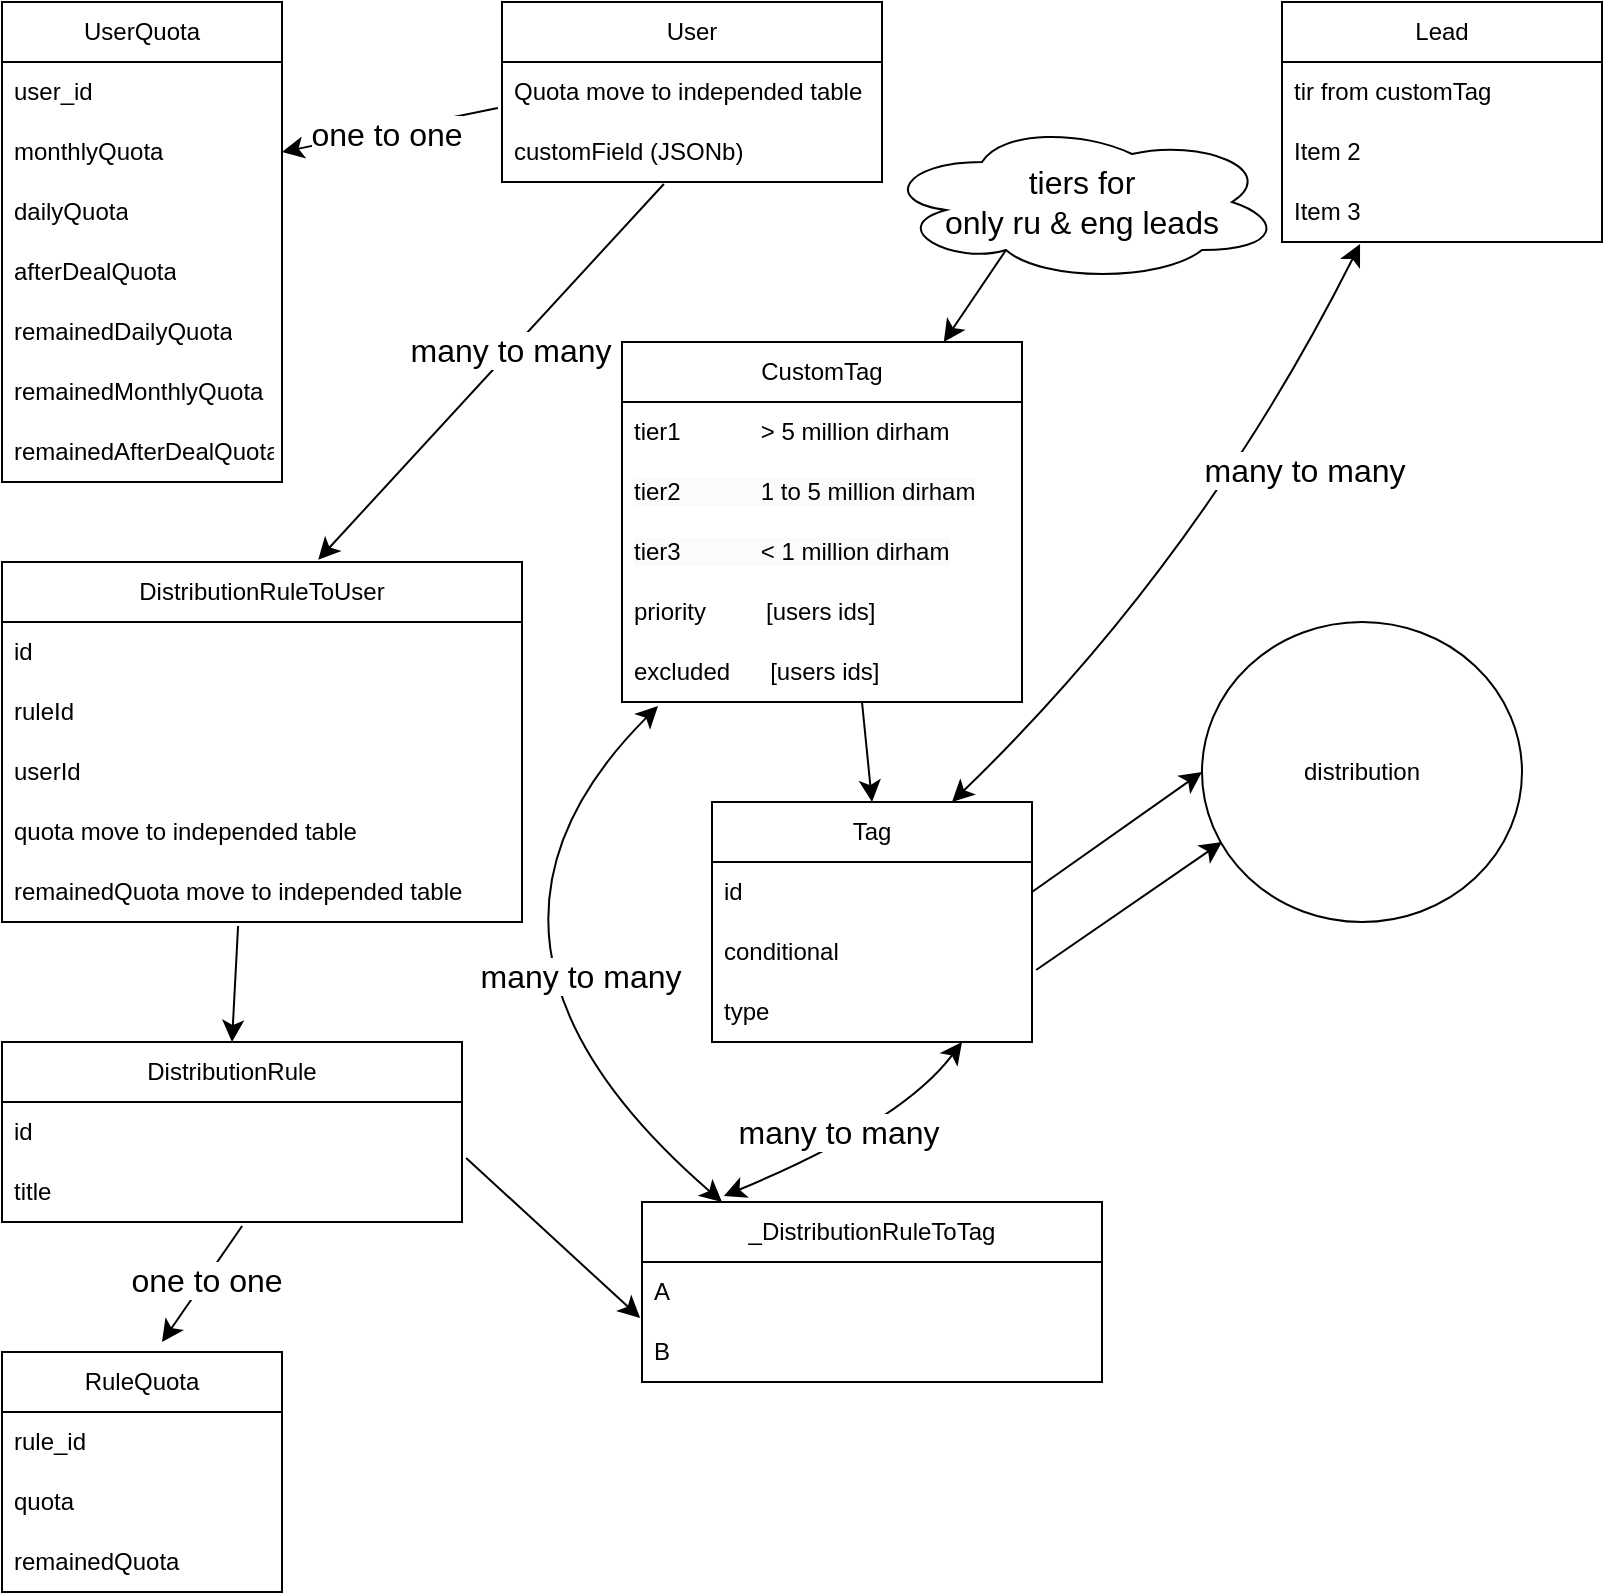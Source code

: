 <mxfile version="21.6.1" type="github">
  <diagram name="Page-1" id="r1IJaSdpOEhJ_x_si5jW">
    <mxGraphModel dx="1136" dy="907" grid="1" gridSize="10" guides="1" tooltips="1" connect="1" arrows="1" fold="1" page="1" pageScale="1" pageWidth="850" pageHeight="1100" background="none" math="0" shadow="0">
      <root>
        <mxCell id="0" />
        <mxCell id="1" parent="0" />
        <mxCell id="ePFbOZmfgQJo5CcjhGij-3" value="Lead" style="swimlane;fontStyle=0;childLayout=stackLayout;horizontal=1;startSize=30;horizontalStack=0;resizeParent=1;resizeParentMax=0;resizeLast=0;collapsible=1;marginBottom=0;whiteSpace=wrap;html=1;" parent="1" vertex="1">
          <mxGeometry x="680" y="40" width="160" height="120" as="geometry" />
        </mxCell>
        <mxCell id="ePFbOZmfgQJo5CcjhGij-4" value="tir from customTag" style="text;strokeColor=none;fillColor=none;align=left;verticalAlign=middle;spacingLeft=4;spacingRight=4;overflow=hidden;points=[[0,0.5],[1,0.5]];portConstraint=eastwest;rotatable=0;whiteSpace=wrap;html=1;" parent="ePFbOZmfgQJo5CcjhGij-3" vertex="1">
          <mxGeometry y="30" width="160" height="30" as="geometry" />
        </mxCell>
        <mxCell id="ePFbOZmfgQJo5CcjhGij-5" value="Item 2" style="text;strokeColor=none;fillColor=none;align=left;verticalAlign=middle;spacingLeft=4;spacingRight=4;overflow=hidden;points=[[0,0.5],[1,0.5]];portConstraint=eastwest;rotatable=0;whiteSpace=wrap;html=1;" parent="ePFbOZmfgQJo5CcjhGij-3" vertex="1">
          <mxGeometry y="60" width="160" height="30" as="geometry" />
        </mxCell>
        <mxCell id="ePFbOZmfgQJo5CcjhGij-6" value="Item 3" style="text;strokeColor=none;fillColor=none;align=left;verticalAlign=middle;spacingLeft=4;spacingRight=4;overflow=hidden;points=[[0,0.5],[1,0.5]];portConstraint=eastwest;rotatable=0;whiteSpace=wrap;html=1;" parent="ePFbOZmfgQJo5CcjhGij-3" vertex="1">
          <mxGeometry y="90" width="160" height="30" as="geometry" />
        </mxCell>
        <mxCell id="ePFbOZmfgQJo5CcjhGij-7" value="User" style="swimlane;fontStyle=0;childLayout=stackLayout;horizontal=1;startSize=30;horizontalStack=0;resizeParent=1;resizeParentMax=0;resizeLast=0;collapsible=1;marginBottom=0;whiteSpace=wrap;html=1;" parent="1" vertex="1">
          <mxGeometry x="290" y="40" width="190" height="90" as="geometry" />
        </mxCell>
        <mxCell id="ePFbOZmfgQJo5CcjhGij-8" value="Quota move to independed table" style="text;strokeColor=none;fillColor=none;align=left;verticalAlign=middle;spacingLeft=4;spacingRight=4;overflow=hidden;points=[[0,0.5],[1,0.5]];portConstraint=eastwest;rotatable=0;whiteSpace=wrap;html=1;" parent="ePFbOZmfgQJo5CcjhGij-7" vertex="1">
          <mxGeometry y="30" width="190" height="30" as="geometry" />
        </mxCell>
        <mxCell id="ePFbOZmfgQJo5CcjhGij-9" value="customField (JSONb)" style="text;strokeColor=none;fillColor=none;align=left;verticalAlign=middle;spacingLeft=4;spacingRight=4;overflow=hidden;points=[[0,0.5],[1,0.5]];portConstraint=eastwest;rotatable=0;whiteSpace=wrap;html=1;" parent="ePFbOZmfgQJo5CcjhGij-7" vertex="1">
          <mxGeometry y="60" width="190" height="30" as="geometry" />
        </mxCell>
        <mxCell id="ePFbOZmfgQJo5CcjhGij-11" value="Tag" style="swimlane;fontStyle=0;childLayout=stackLayout;horizontal=1;startSize=30;horizontalStack=0;resizeParent=1;resizeParentMax=0;resizeLast=0;collapsible=1;marginBottom=0;whiteSpace=wrap;html=1;" parent="1" vertex="1">
          <mxGeometry x="395" y="440" width="160" height="120" as="geometry" />
        </mxCell>
        <mxCell id="ePFbOZmfgQJo5CcjhGij-12" value="id" style="text;strokeColor=none;fillColor=none;align=left;verticalAlign=middle;spacingLeft=4;spacingRight=4;overflow=hidden;points=[[0,0.5],[1,0.5]];portConstraint=eastwest;rotatable=0;whiteSpace=wrap;html=1;" parent="ePFbOZmfgQJo5CcjhGij-11" vertex="1">
          <mxGeometry y="30" width="160" height="30" as="geometry" />
        </mxCell>
        <mxCell id="ePFbOZmfgQJo5CcjhGij-13" value="conditional" style="text;strokeColor=none;fillColor=none;align=left;verticalAlign=middle;spacingLeft=4;spacingRight=4;overflow=hidden;points=[[0,0.5],[1,0.5]];portConstraint=eastwest;rotatable=0;whiteSpace=wrap;html=1;" parent="ePFbOZmfgQJo5CcjhGij-11" vertex="1">
          <mxGeometry y="60" width="160" height="30" as="geometry" />
        </mxCell>
        <mxCell id="6wb7sdiC9n3thQJSl-rZ-40" value="type" style="text;strokeColor=none;fillColor=none;align=left;verticalAlign=middle;spacingLeft=4;spacingRight=4;overflow=hidden;points=[[0,0.5],[1,0.5]];portConstraint=eastwest;rotatable=0;whiteSpace=wrap;html=1;" parent="ePFbOZmfgQJo5CcjhGij-11" vertex="1">
          <mxGeometry y="90" width="160" height="30" as="geometry" />
        </mxCell>
        <mxCell id="ePFbOZmfgQJo5CcjhGij-15" value="UserQuota" style="swimlane;fontStyle=0;childLayout=stackLayout;horizontal=1;startSize=30;horizontalStack=0;resizeParent=1;resizeParentMax=0;resizeLast=0;collapsible=1;marginBottom=0;whiteSpace=wrap;html=1;" parent="1" vertex="1">
          <mxGeometry x="40" y="40" width="140" height="240" as="geometry">
            <mxRectangle x="600" y="280" width="70" height="30" as="alternateBounds" />
          </mxGeometry>
        </mxCell>
        <mxCell id="ePFbOZmfgQJo5CcjhGij-16" value="user_id" style="text;strokeColor=none;fillColor=none;align=left;verticalAlign=middle;spacingLeft=4;spacingRight=4;overflow=hidden;points=[[0,0.5],[1,0.5]];portConstraint=eastwest;rotatable=0;whiteSpace=wrap;html=1;" parent="ePFbOZmfgQJo5CcjhGij-15" vertex="1">
          <mxGeometry y="30" width="140" height="30" as="geometry" />
        </mxCell>
        <mxCell id="6wb7sdiC9n3thQJSl-rZ-12" value="monthlyQuota" style="text;strokeColor=none;fillColor=none;align=left;verticalAlign=middle;spacingLeft=4;spacingRight=4;overflow=hidden;points=[[0,0.5],[1,0.5]];portConstraint=eastwest;rotatable=0;whiteSpace=wrap;html=1;" parent="ePFbOZmfgQJo5CcjhGij-15" vertex="1">
          <mxGeometry y="60" width="140" height="30" as="geometry" />
        </mxCell>
        <mxCell id="6wb7sdiC9n3thQJSl-rZ-6" value="dailyQuota" style="text;strokeColor=none;fillColor=none;align=left;verticalAlign=middle;spacingLeft=4;spacingRight=4;overflow=hidden;points=[[0,0.5],[1,0.5]];portConstraint=eastwest;rotatable=0;whiteSpace=wrap;html=1;" parent="ePFbOZmfgQJo5CcjhGij-15" vertex="1">
          <mxGeometry y="90" width="140" height="30" as="geometry" />
        </mxCell>
        <mxCell id="6wb7sdiC9n3thQJSl-rZ-13" value="afterDealQuota" style="text;strokeColor=none;fillColor=none;align=left;verticalAlign=middle;spacingLeft=4;spacingRight=4;overflow=hidden;points=[[0,0.5],[1,0.5]];portConstraint=eastwest;rotatable=0;whiteSpace=wrap;html=1;" parent="ePFbOZmfgQJo5CcjhGij-15" vertex="1">
          <mxGeometry y="120" width="140" height="30" as="geometry" />
        </mxCell>
        <mxCell id="6wb7sdiC9n3thQJSl-rZ-11" value="remainedDailyQuota" style="text;strokeColor=none;fillColor=none;align=left;verticalAlign=middle;spacingLeft=4;spacingRight=4;overflow=hidden;points=[[0,0.5],[1,0.5]];portConstraint=eastwest;rotatable=0;whiteSpace=wrap;html=1;" parent="ePFbOZmfgQJo5CcjhGij-15" vertex="1">
          <mxGeometry y="150" width="140" height="30" as="geometry" />
        </mxCell>
        <mxCell id="6wb7sdiC9n3thQJSl-rZ-10" value="remainedMonthlyQuota" style="text;strokeColor=none;fillColor=none;align=left;verticalAlign=middle;spacingLeft=4;spacingRight=4;overflow=hidden;points=[[0,0.5],[1,0.5]];portConstraint=eastwest;rotatable=0;whiteSpace=wrap;html=1;" parent="ePFbOZmfgQJo5CcjhGij-15" vertex="1">
          <mxGeometry y="180" width="140" height="30" as="geometry" />
        </mxCell>
        <mxCell id="6wb7sdiC9n3thQJSl-rZ-9" value="remainedAfterDealQuota" style="text;strokeColor=none;fillColor=none;align=left;verticalAlign=middle;spacingLeft=4;spacingRight=4;overflow=hidden;points=[[0,0.5],[1,0.5]];portConstraint=eastwest;rotatable=0;whiteSpace=wrap;html=1;" parent="ePFbOZmfgQJo5CcjhGij-15" vertex="1">
          <mxGeometry y="210" width="140" height="30" as="geometry" />
        </mxCell>
        <mxCell id="6wb7sdiC9n3thQJSl-rZ-1" value="CustomTag" style="swimlane;fontStyle=0;childLayout=stackLayout;horizontal=1;startSize=30;horizontalStack=0;resizeParent=1;resizeParentMax=0;resizeLast=0;collapsible=1;marginBottom=0;whiteSpace=wrap;html=1;" parent="1" vertex="1">
          <mxGeometry x="350" y="210" width="200" height="180" as="geometry" />
        </mxCell>
        <mxCell id="6wb7sdiC9n3thQJSl-rZ-2" value="tier1&amp;nbsp; &amp;nbsp; &amp;nbsp; &amp;nbsp; &amp;nbsp; &amp;nbsp; &amp;gt; 5 million dirham" style="text;strokeColor=none;fillColor=none;align=left;verticalAlign=middle;spacingLeft=4;spacingRight=4;overflow=hidden;points=[[0,0.5],[1,0.5]];portConstraint=eastwest;rotatable=0;whiteSpace=wrap;html=1;" parent="6wb7sdiC9n3thQJSl-rZ-1" vertex="1">
          <mxGeometry y="30" width="200" height="30" as="geometry" />
        </mxCell>
        <mxCell id="6wb7sdiC9n3thQJSl-rZ-3" value="&lt;meta charset=&quot;utf-8&quot;&gt;&lt;span style=&quot;color: rgb(0, 0, 0); font-family: Helvetica; font-size: 12px; font-style: normal; font-variant-ligatures: normal; font-variant-caps: normal; font-weight: 400; letter-spacing: normal; orphans: 2; text-align: left; text-indent: 0px; text-transform: none; widows: 2; word-spacing: 0px; -webkit-text-stroke-width: 0px; background-color: rgb(251, 251, 251); text-decoration-thickness: initial; text-decoration-style: initial; text-decoration-color: initial; float: none; display: inline !important;&quot;&gt;tier2&amp;nbsp; &amp;nbsp; &amp;nbsp; &amp;nbsp; &amp;nbsp; &amp;nbsp; 1 to 5 million dirham&lt;/span&gt;" style="text;strokeColor=none;fillColor=none;align=left;verticalAlign=middle;spacingLeft=4;spacingRight=4;overflow=hidden;points=[[0,0.5],[1,0.5]];portConstraint=eastwest;rotatable=0;whiteSpace=wrap;html=1;" parent="6wb7sdiC9n3thQJSl-rZ-1" vertex="1">
          <mxGeometry y="60" width="200" height="30" as="geometry" />
        </mxCell>
        <mxCell id="HsuRhPlu6pmi07sldIgB-24" value="&lt;span style=&quot;color: rgb(0, 0, 0); font-family: Helvetica; font-size: 12px; font-style: normal; font-variant-ligatures: normal; font-variant-caps: normal; font-weight: 400; letter-spacing: normal; orphans: 2; text-align: left; text-indent: 0px; text-transform: none; widows: 2; word-spacing: 0px; -webkit-text-stroke-width: 0px; background-color: rgb(251, 251, 251); text-decoration-thickness: initial; text-decoration-style: initial; text-decoration-color: initial; float: none; display: inline !important;&quot;&gt;tier3&amp;nbsp; &amp;nbsp; &amp;nbsp; &amp;nbsp; &amp;nbsp; &amp;nbsp; &amp;lt; 1 million dirham&lt;/span&gt;" style="text;strokeColor=none;fillColor=none;align=left;verticalAlign=middle;spacingLeft=4;spacingRight=4;overflow=hidden;points=[[0,0.5],[1,0.5]];portConstraint=eastwest;rotatable=0;whiteSpace=wrap;html=1;" parent="6wb7sdiC9n3thQJSl-rZ-1" vertex="1">
          <mxGeometry y="90" width="200" height="30" as="geometry" />
        </mxCell>
        <mxCell id="R5qPeJFzMS4Uhr9veEr0-1" value="priority&amp;nbsp; &amp;nbsp; &amp;nbsp; &amp;nbsp; &amp;nbsp;[users ids]" style="text;strokeColor=none;fillColor=none;align=left;verticalAlign=middle;spacingLeft=4;spacingRight=4;overflow=hidden;points=[[0,0.5],[1,0.5]];portConstraint=eastwest;rotatable=0;whiteSpace=wrap;html=1;" vertex="1" parent="6wb7sdiC9n3thQJSl-rZ-1">
          <mxGeometry y="120" width="200" height="30" as="geometry" />
        </mxCell>
        <mxCell id="R5qPeJFzMS4Uhr9veEr0-2" value="excluded&lt;span style=&quot;&quot;&gt;&lt;span style=&quot;white-space: pre;&quot;&gt;&amp;nbsp;&amp;nbsp;&amp;nbsp;&amp;nbsp;&lt;/span&gt;&lt;/span&gt;&lt;span style=&quot;&quot;&gt;&lt;span style=&quot;white-space: pre;&quot;&gt;&amp;nbsp;&amp;nbsp;&lt;/span&gt;&lt;/span&gt;[users ids]&lt;br&gt;" style="text;strokeColor=none;fillColor=none;align=left;verticalAlign=middle;spacingLeft=4;spacingRight=4;overflow=hidden;points=[[0,0.5],[1,0.5]];portConstraint=eastwest;rotatable=0;whiteSpace=wrap;html=1;" vertex="1" parent="6wb7sdiC9n3thQJSl-rZ-1">
          <mxGeometry y="150" width="200" height="30" as="geometry" />
        </mxCell>
        <mxCell id="6wb7sdiC9n3thQJSl-rZ-20" value="distribution" style="ellipse;whiteSpace=wrap;html=1;" parent="1" vertex="1">
          <mxGeometry x="640" y="350" width="160" height="150" as="geometry" />
        </mxCell>
        <mxCell id="6wb7sdiC9n3thQJSl-rZ-27" value="DistributionRule" style="swimlane;fontStyle=0;childLayout=stackLayout;horizontal=1;startSize=30;horizontalStack=0;resizeParent=1;resizeParentMax=0;resizeLast=0;collapsible=1;marginBottom=0;whiteSpace=wrap;html=1;" parent="1" vertex="1">
          <mxGeometry x="40" y="560" width="230" height="90" as="geometry" />
        </mxCell>
        <mxCell id="6wb7sdiC9n3thQJSl-rZ-28" value="id" style="text;strokeColor=none;fillColor=none;align=left;verticalAlign=middle;spacingLeft=4;spacingRight=4;overflow=hidden;points=[[0,0.5],[1,0.5]];portConstraint=eastwest;rotatable=0;whiteSpace=wrap;html=1;" parent="6wb7sdiC9n3thQJSl-rZ-27" vertex="1">
          <mxGeometry y="30" width="230" height="30" as="geometry" />
        </mxCell>
        <mxCell id="6wb7sdiC9n3thQJSl-rZ-29" value="title" style="text;strokeColor=none;fillColor=none;align=left;verticalAlign=middle;spacingLeft=4;spacingRight=4;overflow=hidden;points=[[0,0.5],[1,0.5]];portConstraint=eastwest;rotatable=0;whiteSpace=wrap;html=1;" parent="6wb7sdiC9n3thQJSl-rZ-27" vertex="1">
          <mxGeometry y="60" width="230" height="30" as="geometry" />
        </mxCell>
        <mxCell id="6wb7sdiC9n3thQJSl-rZ-30" value="DistributionRuleToUser" style="swimlane;fontStyle=0;childLayout=stackLayout;horizontal=1;startSize=30;horizontalStack=0;resizeParent=1;resizeParentMax=0;resizeLast=0;collapsible=1;marginBottom=0;whiteSpace=wrap;html=1;" parent="1" vertex="1">
          <mxGeometry x="40" y="320" width="260" height="180" as="geometry" />
        </mxCell>
        <mxCell id="6wb7sdiC9n3thQJSl-rZ-31" value="id" style="text;strokeColor=none;fillColor=none;align=left;verticalAlign=middle;spacingLeft=4;spacingRight=4;overflow=hidden;points=[[0,0.5],[1,0.5]];portConstraint=eastwest;rotatable=0;whiteSpace=wrap;html=1;" parent="6wb7sdiC9n3thQJSl-rZ-30" vertex="1">
          <mxGeometry y="30" width="260" height="30" as="geometry" />
        </mxCell>
        <mxCell id="6wb7sdiC9n3thQJSl-rZ-32" value="ruleId" style="text;strokeColor=none;fillColor=none;align=left;verticalAlign=middle;spacingLeft=4;spacingRight=4;overflow=hidden;points=[[0,0.5],[1,0.5]];portConstraint=eastwest;rotatable=0;whiteSpace=wrap;html=1;" parent="6wb7sdiC9n3thQJSl-rZ-30" vertex="1">
          <mxGeometry y="60" width="260" height="30" as="geometry" />
        </mxCell>
        <mxCell id="6wb7sdiC9n3thQJSl-rZ-35" value="userId" style="text;strokeColor=none;fillColor=none;align=left;verticalAlign=middle;spacingLeft=4;spacingRight=4;overflow=hidden;points=[[0,0.5],[1,0.5]];portConstraint=eastwest;rotatable=0;whiteSpace=wrap;html=1;" parent="6wb7sdiC9n3thQJSl-rZ-30" vertex="1">
          <mxGeometry y="90" width="260" height="30" as="geometry" />
        </mxCell>
        <mxCell id="6wb7sdiC9n3thQJSl-rZ-34" value="quota move to independed table" style="text;strokeColor=none;fillColor=none;align=left;verticalAlign=middle;spacingLeft=4;spacingRight=4;overflow=hidden;points=[[0,0.5],[1,0.5]];portConstraint=eastwest;rotatable=0;whiteSpace=wrap;html=1;" parent="6wb7sdiC9n3thQJSl-rZ-30" vertex="1">
          <mxGeometry y="120" width="260" height="30" as="geometry" />
        </mxCell>
        <mxCell id="6wb7sdiC9n3thQJSl-rZ-33" value="remainedQuota move to independed table" style="text;strokeColor=none;fillColor=none;align=left;verticalAlign=middle;spacingLeft=4;spacingRight=4;overflow=hidden;points=[[0,0.5],[1,0.5]];portConstraint=eastwest;rotatable=0;whiteSpace=wrap;html=1;" parent="6wb7sdiC9n3thQJSl-rZ-30" vertex="1">
          <mxGeometry y="150" width="260" height="30" as="geometry" />
        </mxCell>
        <mxCell id="6wb7sdiC9n3thQJSl-rZ-37" value="_DistributionRuleToTag" style="swimlane;fontStyle=0;childLayout=stackLayout;horizontal=1;startSize=30;horizontalStack=0;resizeParent=1;resizeParentMax=0;resizeLast=0;collapsible=1;marginBottom=0;whiteSpace=wrap;html=1;" parent="1" vertex="1">
          <mxGeometry x="360" y="640" width="230" height="90" as="geometry" />
        </mxCell>
        <mxCell id="6wb7sdiC9n3thQJSl-rZ-38" value="A" style="text;strokeColor=none;fillColor=none;align=left;verticalAlign=middle;spacingLeft=4;spacingRight=4;overflow=hidden;points=[[0,0.5],[1,0.5]];portConstraint=eastwest;rotatable=0;whiteSpace=wrap;html=1;" parent="6wb7sdiC9n3thQJSl-rZ-37" vertex="1">
          <mxGeometry y="30" width="230" height="30" as="geometry" />
        </mxCell>
        <mxCell id="6wb7sdiC9n3thQJSl-rZ-39" value="B" style="text;strokeColor=none;fillColor=none;align=left;verticalAlign=middle;spacingLeft=4;spacingRight=4;overflow=hidden;points=[[0,0.5],[1,0.5]];portConstraint=eastwest;rotatable=0;whiteSpace=wrap;html=1;" parent="6wb7sdiC9n3thQJSl-rZ-37" vertex="1">
          <mxGeometry y="60" width="230" height="30" as="geometry" />
        </mxCell>
        <mxCell id="6wb7sdiC9n3thQJSl-rZ-41" value="RuleQuota" style="swimlane;fontStyle=0;childLayout=stackLayout;horizontal=1;startSize=30;horizontalStack=0;resizeParent=1;resizeParentMax=0;resizeLast=0;collapsible=1;marginBottom=0;whiteSpace=wrap;html=1;" parent="1" vertex="1">
          <mxGeometry x="40" y="715" width="140" height="120" as="geometry">
            <mxRectangle x="600" y="280" width="70" height="30" as="alternateBounds" />
          </mxGeometry>
        </mxCell>
        <mxCell id="6wb7sdiC9n3thQJSl-rZ-42" value="rule_id" style="text;strokeColor=none;fillColor=none;align=left;verticalAlign=middle;spacingLeft=4;spacingRight=4;overflow=hidden;points=[[0,0.5],[1,0.5]];portConstraint=eastwest;rotatable=0;whiteSpace=wrap;html=1;" parent="6wb7sdiC9n3thQJSl-rZ-41" vertex="1">
          <mxGeometry y="30" width="140" height="30" as="geometry" />
        </mxCell>
        <mxCell id="6wb7sdiC9n3thQJSl-rZ-43" value="quota" style="text;strokeColor=none;fillColor=none;align=left;verticalAlign=middle;spacingLeft=4;spacingRight=4;overflow=hidden;points=[[0,0.5],[1,0.5]];portConstraint=eastwest;rotatable=0;whiteSpace=wrap;html=1;" parent="6wb7sdiC9n3thQJSl-rZ-41" vertex="1">
          <mxGeometry y="60" width="140" height="30" as="geometry" />
        </mxCell>
        <mxCell id="6wb7sdiC9n3thQJSl-rZ-46" value="remainedQuota" style="text;strokeColor=none;fillColor=none;align=left;verticalAlign=middle;spacingLeft=4;spacingRight=4;overflow=hidden;points=[[0,0.5],[1,0.5]];portConstraint=eastwest;rotatable=0;whiteSpace=wrap;html=1;" parent="6wb7sdiC9n3thQJSl-rZ-41" vertex="1">
          <mxGeometry y="90" width="140" height="30" as="geometry" />
        </mxCell>
        <mxCell id="HsuRhPlu6pmi07sldIgB-2" value="" style="endArrow=classic;startArrow=classic;html=1;rounded=0;fontSize=12;startSize=8;endSize=8;curved=1;exitX=0.75;exitY=0;exitDx=0;exitDy=0;entryX=0.244;entryY=1.033;entryDx=0;entryDy=0;entryPerimeter=0;" parent="1" source="ePFbOZmfgQJo5CcjhGij-11" target="ePFbOZmfgQJo5CcjhGij-6" edge="1">
          <mxGeometry width="50" height="50" relative="1" as="geometry">
            <mxPoint x="470" y="210" as="sourcePoint" />
            <mxPoint x="520" y="160" as="targetPoint" />
            <Array as="points">
              <mxPoint x="639" y="320" />
            </Array>
          </mxGeometry>
        </mxCell>
        <mxCell id="HsuRhPlu6pmi07sldIgB-3" value="many to many" style="edgeLabel;html=1;align=center;verticalAlign=middle;resizable=0;points=[];fontSize=16;" parent="HsuRhPlu6pmi07sldIgB-2" vertex="1" connectable="0">
          <mxGeometry x="0.008" y="-1" relative="1" as="geometry">
            <mxPoint x="49" y="-43" as="offset" />
          </mxGeometry>
        </mxCell>
        <mxCell id="HsuRhPlu6pmi07sldIgB-4" value="" style="endArrow=classic;html=1;rounded=0;fontSize=12;startSize=8;endSize=8;curved=1;entryX=1;entryY=0.5;entryDx=0;entryDy=0;exitX=-0.011;exitY=0.767;exitDx=0;exitDy=0;exitPerimeter=0;" parent="1" source="ePFbOZmfgQJo5CcjhGij-8" target="6wb7sdiC9n3thQJSl-rZ-12" edge="1">
          <mxGeometry width="50" height="50" relative="1" as="geometry">
            <mxPoint x="150" y="170" as="sourcePoint" />
            <mxPoint x="200" y="120" as="targetPoint" />
          </mxGeometry>
        </mxCell>
        <mxCell id="HsuRhPlu6pmi07sldIgB-8" value="one to one" style="edgeLabel;html=1;align=center;verticalAlign=middle;resizable=0;points=[];fontSize=16;" parent="HsuRhPlu6pmi07sldIgB-4" vertex="1" connectable="0">
          <mxGeometry x="0.047" relative="1" as="geometry">
            <mxPoint y="1" as="offset" />
          </mxGeometry>
        </mxCell>
        <mxCell id="HsuRhPlu6pmi07sldIgB-6" value="" style="endArrow=classic;html=1;rounded=0;fontSize=12;startSize=8;endSize=8;curved=1;entryX=0.608;entryY=-0.006;entryDx=0;entryDy=0;entryPerimeter=0;exitX=0.426;exitY=1.033;exitDx=0;exitDy=0;exitPerimeter=0;" parent="1" source="ePFbOZmfgQJo5CcjhGij-9" target="6wb7sdiC9n3thQJSl-rZ-30" edge="1">
          <mxGeometry width="50" height="50" relative="1" as="geometry">
            <mxPoint x="450" y="490" as="sourcePoint" />
            <mxPoint x="500" y="440" as="targetPoint" />
          </mxGeometry>
        </mxCell>
        <mxCell id="HsuRhPlu6pmi07sldIgB-7" value="many to many" style="edgeLabel;html=1;align=center;verticalAlign=middle;resizable=0;points=[];fontSize=16;" parent="HsuRhPlu6pmi07sldIgB-6" vertex="1" connectable="0">
          <mxGeometry x="-0.111" y="-1" relative="1" as="geometry">
            <mxPoint as="offset" />
          </mxGeometry>
        </mxCell>
        <mxCell id="HsuRhPlu6pmi07sldIgB-9" value="" style="endArrow=classic;html=1;rounded=0;fontSize=12;startSize=8;endSize=8;curved=1;entryX=0.5;entryY=0;entryDx=0;entryDy=0;exitX=0.454;exitY=1.067;exitDx=0;exitDy=0;exitPerimeter=0;" parent="1" source="6wb7sdiC9n3thQJSl-rZ-33" target="6wb7sdiC9n3thQJSl-rZ-27" edge="1">
          <mxGeometry width="50" height="50" relative="1" as="geometry">
            <mxPoint x="450" y="490" as="sourcePoint" />
            <mxPoint x="500" y="440" as="targetPoint" />
          </mxGeometry>
        </mxCell>
        <mxCell id="HsuRhPlu6pmi07sldIgB-11" value="" style="endArrow=classic;startArrow=classic;html=1;rounded=0;fontSize=12;startSize=8;endSize=8;curved=1;exitX=0.178;exitY=-0.033;exitDx=0;exitDy=0;exitPerimeter=0;" parent="1" source="6wb7sdiC9n3thQJSl-rZ-37" edge="1">
          <mxGeometry width="50" height="50" relative="1" as="geometry">
            <mxPoint x="360" y="560" as="sourcePoint" />
            <mxPoint x="520" y="560" as="targetPoint" />
            <Array as="points">
              <mxPoint x="490" y="600" />
            </Array>
          </mxGeometry>
        </mxCell>
        <mxCell id="HsuRhPlu6pmi07sldIgB-12" value="many to many" style="edgeLabel;html=1;align=center;verticalAlign=middle;resizable=0;points=[];fontSize=16;" parent="HsuRhPlu6pmi07sldIgB-11" vertex="1" connectable="0">
          <mxGeometry x="0.008" y="-1" relative="1" as="geometry">
            <mxPoint x="-12" y="-5" as="offset" />
          </mxGeometry>
        </mxCell>
        <mxCell id="HsuRhPlu6pmi07sldIgB-13" value="" style="endArrow=classic;html=1;rounded=0;fontSize=12;startSize=8;endSize=8;curved=1;exitX=1;exitY=0.5;exitDx=0;exitDy=0;entryX=0;entryY=0.5;entryDx=0;entryDy=0;" parent="1" source="ePFbOZmfgQJo5CcjhGij-12" target="6wb7sdiC9n3thQJSl-rZ-20" edge="1">
          <mxGeometry width="50" height="50" relative="1" as="geometry">
            <mxPoint x="450" y="490" as="sourcePoint" />
            <mxPoint x="641" y="402" as="targetPoint" />
          </mxGeometry>
        </mxCell>
        <mxCell id="HsuRhPlu6pmi07sldIgB-14" value="" style="endArrow=classic;html=1;rounded=0;fontSize=12;startSize=8;endSize=8;curved=1;exitX=1.013;exitY=0.8;exitDx=0;exitDy=0;exitPerimeter=0;" parent="1" source="ePFbOZmfgQJo5CcjhGij-13" edge="1">
          <mxGeometry width="50" height="50" relative="1" as="geometry">
            <mxPoint x="450" y="490" as="sourcePoint" />
            <mxPoint x="650" y="460" as="targetPoint" />
          </mxGeometry>
        </mxCell>
        <mxCell id="HsuRhPlu6pmi07sldIgB-15" value="" style="endArrow=classic;html=1;rounded=0;fontSize=12;startSize=8;endSize=8;curved=1;entryX=-0.004;entryY=-0.067;entryDx=0;entryDy=0;entryPerimeter=0;exitX=1.009;exitY=-0.067;exitDx=0;exitDy=0;exitPerimeter=0;" parent="1" source="6wb7sdiC9n3thQJSl-rZ-29" target="6wb7sdiC9n3thQJSl-rZ-39" edge="1">
          <mxGeometry width="50" height="50" relative="1" as="geometry">
            <mxPoint x="450" y="490" as="sourcePoint" />
            <mxPoint x="500" y="440" as="targetPoint" />
          </mxGeometry>
        </mxCell>
        <mxCell id="HsuRhPlu6pmi07sldIgB-16" value="" style="endArrow=classic;html=1;rounded=0;fontSize=12;startSize=8;endSize=8;curved=1;entryX=0.5;entryY=0;entryDx=0;entryDy=0;" parent="1" target="ePFbOZmfgQJo5CcjhGij-11" edge="1">
          <mxGeometry width="50" height="50" relative="1" as="geometry">
            <mxPoint x="470" y="390" as="sourcePoint" />
            <mxPoint x="500" y="440" as="targetPoint" />
          </mxGeometry>
        </mxCell>
        <mxCell id="HsuRhPlu6pmi07sldIgB-17" value="" style="endArrow=classic;html=1;rounded=0;fontSize=12;startSize=8;endSize=8;curved=1;exitX=0.522;exitY=1.067;exitDx=0;exitDy=0;exitPerimeter=0;" parent="1" source="6wb7sdiC9n3thQJSl-rZ-29" edge="1">
          <mxGeometry width="50" height="50" relative="1" as="geometry">
            <mxPoint x="450" y="490" as="sourcePoint" />
            <mxPoint x="120" y="710" as="targetPoint" />
          </mxGeometry>
        </mxCell>
        <mxCell id="HsuRhPlu6pmi07sldIgB-19" value="one to one" style="edgeLabel;html=1;align=center;verticalAlign=middle;resizable=0;points=[];fontSize=16;" parent="HsuRhPlu6pmi07sldIgB-17" vertex="1" connectable="0">
          <mxGeometry x="-0.062" relative="1" as="geometry">
            <mxPoint as="offset" />
          </mxGeometry>
        </mxCell>
        <mxCell id="HsuRhPlu6pmi07sldIgB-22" value="tiers for&lt;br&gt;only ru &amp;amp; eng leads" style="ellipse;shape=cloud;whiteSpace=wrap;html=1;fontSize=16;" parent="1" vertex="1">
          <mxGeometry x="480" y="100" width="200" height="80" as="geometry" />
        </mxCell>
        <mxCell id="HsuRhPlu6pmi07sldIgB-23" value="" style="endArrow=classic;html=1;rounded=0;fontSize=12;startSize=8;endSize=8;curved=1;exitX=0.31;exitY=0.8;exitDx=0;exitDy=0;exitPerimeter=0;" parent="1" source="HsuRhPlu6pmi07sldIgB-22" target="6wb7sdiC9n3thQJSl-rZ-1" edge="1">
          <mxGeometry width="50" height="50" relative="1" as="geometry">
            <mxPoint x="440" y="490" as="sourcePoint" />
            <mxPoint x="490" y="440" as="targetPoint" />
          </mxGeometry>
        </mxCell>
        <mxCell id="R5qPeJFzMS4Uhr9veEr0-3" value="" style="endArrow=classic;startArrow=classic;html=1;rounded=0;fontSize=12;startSize=8;endSize=8;curved=1;exitX=0.09;exitY=1.067;exitDx=0;exitDy=0;exitPerimeter=0;" edge="1" parent="1" source="R5qPeJFzMS4Uhr9veEr0-2">
          <mxGeometry width="50" height="50" relative="1" as="geometry">
            <mxPoint x="290" y="463.5" as="sourcePoint" />
            <mxPoint x="400" y="640" as="targetPoint" />
            <Array as="points">
              <mxPoint x="250" y="510" />
            </Array>
          </mxGeometry>
        </mxCell>
        <mxCell id="R5qPeJFzMS4Uhr9veEr0-4" value="many to many" style="edgeLabel;html=1;align=center;verticalAlign=middle;resizable=0;points=[];fontSize=16;" vertex="1" connectable="0" parent="R5qPeJFzMS4Uhr9veEr0-3">
          <mxGeometry x="0.008" y="-1" relative="1" as="geometry">
            <mxPoint x="66" y="5" as="offset" />
          </mxGeometry>
        </mxCell>
      </root>
    </mxGraphModel>
  </diagram>
</mxfile>
